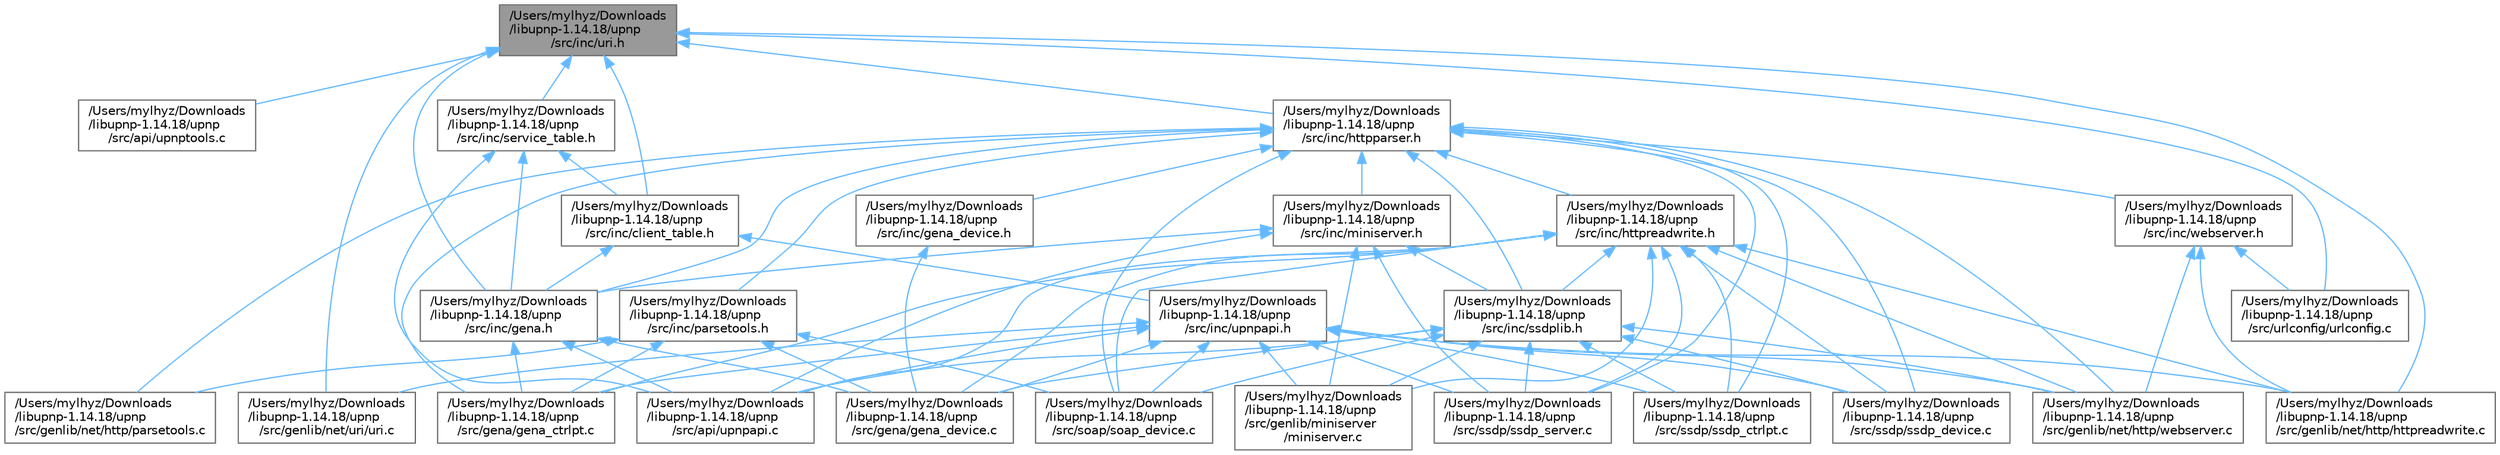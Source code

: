 digraph "/Users/mylhyz/Downloads/libupnp-1.14.18/upnp/src/inc/uri.h"
{
 // LATEX_PDF_SIZE
  bgcolor="transparent";
  edge [fontname=Helvetica,fontsize=10,labelfontname=Helvetica,labelfontsize=10];
  node [fontname=Helvetica,fontsize=10,shape=box,height=0.2,width=0.4];
  Node1 [id="Node000001",label="/Users/mylhyz/Downloads\l/libupnp-1.14.18/upnp\l/src/inc/uri.h",height=0.2,width=0.4,color="gray40", fillcolor="grey60", style="filled", fontcolor="black",tooltip=" "];
  Node1 -> Node2 [id="edge1_Node000001_Node000002",dir="back",color="steelblue1",style="solid",tooltip=" "];
  Node2 [id="Node000002",label="/Users/mylhyz/Downloads\l/libupnp-1.14.18/upnp\l/src/api/upnptools.c",height=0.2,width=0.4,color="grey40", fillcolor="white", style="filled",URL="$upnptools_8c.html",tooltip=" "];
  Node1 -> Node3 [id="edge2_Node000001_Node000003",dir="back",color="steelblue1",style="solid",tooltip=" "];
  Node3 [id="Node000003",label="/Users/mylhyz/Downloads\l/libupnp-1.14.18/upnp\l/src/genlib/net/http/httpreadwrite.c",height=0.2,width=0.4,color="grey40", fillcolor="white", style="filled",URL="$httpreadwrite_8c.html",tooltip=" "];
  Node1 -> Node4 [id="edge3_Node000001_Node000004",dir="back",color="steelblue1",style="solid",tooltip=" "];
  Node4 [id="Node000004",label="/Users/mylhyz/Downloads\l/libupnp-1.14.18/upnp\l/src/genlib/net/uri/uri.c",height=0.2,width=0.4,color="grey40", fillcolor="white", style="filled",URL="$uri_8c.html",tooltip="Contains functions for uri, url parsing utility."];
  Node1 -> Node5 [id="edge4_Node000001_Node000005",dir="back",color="steelblue1",style="solid",tooltip=" "];
  Node5 [id="Node000005",label="/Users/mylhyz/Downloads\l/libupnp-1.14.18/upnp\l/src/inc/client_table.h",height=0.2,width=0.4,color="grey40", fillcolor="white", style="filled",URL="$client__table_8h.html",tooltip=" "];
  Node5 -> Node6 [id="edge5_Node000005_Node000006",dir="back",color="steelblue1",style="solid",tooltip=" "];
  Node6 [id="Node000006",label="/Users/mylhyz/Downloads\l/libupnp-1.14.18/upnp\l/src/inc/gena.h",height=0.2,width=0.4,color="grey40", fillcolor="white", style="filled",URL="$gena_8h.html",tooltip=" "];
  Node6 -> Node7 [id="edge6_Node000006_Node000007",dir="back",color="steelblue1",style="solid",tooltip=" "];
  Node7 [id="Node000007",label="/Users/mylhyz/Downloads\l/libupnp-1.14.18/upnp\l/src/api/upnpapi.c",height=0.2,width=0.4,color="grey40", fillcolor="white", style="filled",URL="$upnpapi_8c.html",tooltip=" "];
  Node6 -> Node8 [id="edge7_Node000006_Node000008",dir="back",color="steelblue1",style="solid",tooltip=" "];
  Node8 [id="Node000008",label="/Users/mylhyz/Downloads\l/libupnp-1.14.18/upnp\l/src/gena/gena_ctrlpt.c",height=0.2,width=0.4,color="grey40", fillcolor="white", style="filled",URL="$gena__ctrlpt_8c.html",tooltip=" "];
  Node6 -> Node9 [id="edge8_Node000006_Node000009",dir="back",color="steelblue1",style="solid",tooltip=" "];
  Node9 [id="Node000009",label="/Users/mylhyz/Downloads\l/libupnp-1.14.18/upnp\l/src/gena/gena_device.c",height=0.2,width=0.4,color="grey40", fillcolor="white", style="filled",URL="$gena__device_8c.html",tooltip=" "];
  Node5 -> Node10 [id="edge9_Node000005_Node000010",dir="back",color="steelblue1",style="solid",tooltip=" "];
  Node10 [id="Node000010",label="/Users/mylhyz/Downloads\l/libupnp-1.14.18/upnp\l/src/inc/upnpapi.h",height=0.2,width=0.4,color="grey40", fillcolor="white", style="filled",URL="$upnpapi_8h.html",tooltip=" "];
  Node10 -> Node7 [id="edge10_Node000010_Node000007",dir="back",color="steelblue1",style="solid",tooltip=" "];
  Node10 -> Node8 [id="edge11_Node000010_Node000008",dir="back",color="steelblue1",style="solid",tooltip=" "];
  Node10 -> Node9 [id="edge12_Node000010_Node000009",dir="back",color="steelblue1",style="solid",tooltip=" "];
  Node10 -> Node11 [id="edge13_Node000010_Node000011",dir="back",color="steelblue1",style="solid",tooltip=" "];
  Node11 [id="Node000011",label="/Users/mylhyz/Downloads\l/libupnp-1.14.18/upnp\l/src/genlib/miniserver\l/miniserver.c",height=0.2,width=0.4,color="grey40", fillcolor="white", style="filled",URL="$miniserver_8c.html",tooltip="Implements the functionality and utility functions used by the Miniserver module."];
  Node10 -> Node3 [id="edge14_Node000010_Node000003",dir="back",color="steelblue1",style="solid",tooltip=" "];
  Node10 -> Node12 [id="edge15_Node000010_Node000012",dir="back",color="steelblue1",style="solid",tooltip=" "];
  Node12 [id="Node000012",label="/Users/mylhyz/Downloads\l/libupnp-1.14.18/upnp\l/src/genlib/net/http/webserver.c",height=0.2,width=0.4,color="grey40", fillcolor="white", style="filled",URL="$webserver_8c.html",tooltip="Defines the Web Server and has functions to carry out operations of the Web Server."];
  Node10 -> Node4 [id="edge16_Node000010_Node000004",dir="back",color="steelblue1",style="solid",tooltip=" "];
  Node10 -> Node13 [id="edge17_Node000010_Node000013",dir="back",color="steelblue1",style="solid",tooltip=" "];
  Node13 [id="Node000013",label="/Users/mylhyz/Downloads\l/libupnp-1.14.18/upnp\l/src/soap/soap_device.c",height=0.2,width=0.4,color="grey40", fillcolor="white", style="filled",URL="$soap__device_8c.html",tooltip=" "];
  Node10 -> Node14 [id="edge18_Node000010_Node000014",dir="back",color="steelblue1",style="solid",tooltip=" "];
  Node14 [id="Node000014",label="/Users/mylhyz/Downloads\l/libupnp-1.14.18/upnp\l/src/ssdp/ssdp_ctrlpt.c",height=0.2,width=0.4,color="grey40", fillcolor="white", style="filled",URL="$ssdp__ctrlpt_8c.html",tooltip=" "];
  Node10 -> Node15 [id="edge19_Node000010_Node000015",dir="back",color="steelblue1",style="solid",tooltip=" "];
  Node15 [id="Node000015",label="/Users/mylhyz/Downloads\l/libupnp-1.14.18/upnp\l/src/ssdp/ssdp_device.c",height=0.2,width=0.4,color="grey40", fillcolor="white", style="filled",URL="$ssdp__device_8c.html",tooltip=" "];
  Node10 -> Node16 [id="edge20_Node000010_Node000016",dir="back",color="steelblue1",style="solid",tooltip=" "];
  Node16 [id="Node000016",label="/Users/mylhyz/Downloads\l/libupnp-1.14.18/upnp\l/src/ssdp/ssdp_server.c",height=0.2,width=0.4,color="grey40", fillcolor="white", style="filled",URL="$ssdp__server_8c.html",tooltip=" "];
  Node1 -> Node6 [id="edge21_Node000001_Node000006",dir="back",color="steelblue1",style="solid",tooltip=" "];
  Node1 -> Node17 [id="edge22_Node000001_Node000017",dir="back",color="steelblue1",style="solid",tooltip=" "];
  Node17 [id="Node000017",label="/Users/mylhyz/Downloads\l/libupnp-1.14.18/upnp\l/src/inc/httpparser.h",height=0.2,width=0.4,color="grey40", fillcolor="white", style="filled",URL="$httpparser_8h.html",tooltip=" "];
  Node17 -> Node8 [id="edge23_Node000017_Node000008",dir="back",color="steelblue1",style="solid",tooltip=" "];
  Node17 -> Node18 [id="edge24_Node000017_Node000018",dir="back",color="steelblue1",style="solid",tooltip=" "];
  Node18 [id="Node000018",label="/Users/mylhyz/Downloads\l/libupnp-1.14.18/upnp\l/src/genlib/net/http/parsetools.c",height=0.2,width=0.4,color="grey40", fillcolor="white", style="filled",URL="$parsetools_8c.html",tooltip=" "];
  Node17 -> Node12 [id="edge25_Node000017_Node000012",dir="back",color="steelblue1",style="solid",tooltip=" "];
  Node17 -> Node6 [id="edge26_Node000017_Node000006",dir="back",color="steelblue1",style="solid",tooltip=" "];
  Node17 -> Node19 [id="edge27_Node000017_Node000019",dir="back",color="steelblue1",style="solid",tooltip=" "];
  Node19 [id="Node000019",label="/Users/mylhyz/Downloads\l/libupnp-1.14.18/upnp\l/src/inc/gena_device.h",height=0.2,width=0.4,color="grey40", fillcolor="white", style="filled",URL="$gena__device_8h.html",tooltip=" "];
  Node19 -> Node9 [id="edge28_Node000019_Node000009",dir="back",color="steelblue1",style="solid",tooltip=" "];
  Node17 -> Node20 [id="edge29_Node000017_Node000020",dir="back",color="steelblue1",style="solid",tooltip=" "];
  Node20 [id="Node000020",label="/Users/mylhyz/Downloads\l/libupnp-1.14.18/upnp\l/src/inc/httpreadwrite.h",height=0.2,width=0.4,color="grey40", fillcolor="white", style="filled",URL="$httpreadwrite_8h_source.html",tooltip=" "];
  Node20 -> Node7 [id="edge30_Node000020_Node000007",dir="back",color="steelblue1",style="solid",tooltip=" "];
  Node20 -> Node8 [id="edge31_Node000020_Node000008",dir="back",color="steelblue1",style="solid",tooltip=" "];
  Node20 -> Node9 [id="edge32_Node000020_Node000009",dir="back",color="steelblue1",style="solid",tooltip=" "];
  Node20 -> Node11 [id="edge33_Node000020_Node000011",dir="back",color="steelblue1",style="solid",tooltip=" "];
  Node20 -> Node3 [id="edge34_Node000020_Node000003",dir="back",color="steelblue1",style="solid",tooltip=" "];
  Node20 -> Node12 [id="edge35_Node000020_Node000012",dir="back",color="steelblue1",style="solid",tooltip=" "];
  Node20 -> Node21 [id="edge36_Node000020_Node000021",dir="back",color="steelblue1",style="solid",tooltip=" "];
  Node21 [id="Node000021",label="/Users/mylhyz/Downloads\l/libupnp-1.14.18/upnp\l/src/inc/ssdplib.h",height=0.2,width=0.4,color="grey40", fillcolor="white", style="filled",URL="$ssdplib_8h.html",tooltip=" "];
  Node21 -> Node7 [id="edge37_Node000021_Node000007",dir="back",color="steelblue1",style="solid",tooltip=" "];
  Node21 -> Node9 [id="edge38_Node000021_Node000009",dir="back",color="steelblue1",style="solid",tooltip=" "];
  Node21 -> Node11 [id="edge39_Node000021_Node000011",dir="back",color="steelblue1",style="solid",tooltip=" "];
  Node21 -> Node12 [id="edge40_Node000021_Node000012",dir="back",color="steelblue1",style="solid",tooltip=" "];
  Node21 -> Node13 [id="edge41_Node000021_Node000013",dir="back",color="steelblue1",style="solid",tooltip=" "];
  Node21 -> Node14 [id="edge42_Node000021_Node000014",dir="back",color="steelblue1",style="solid",tooltip=" "];
  Node21 -> Node15 [id="edge43_Node000021_Node000015",dir="back",color="steelblue1",style="solid",tooltip=" "];
  Node21 -> Node16 [id="edge44_Node000021_Node000016",dir="back",color="steelblue1",style="solid",tooltip=" "];
  Node20 -> Node13 [id="edge45_Node000020_Node000013",dir="back",color="steelblue1",style="solid",tooltip=" "];
  Node20 -> Node14 [id="edge46_Node000020_Node000014",dir="back",color="steelblue1",style="solid",tooltip=" "];
  Node20 -> Node15 [id="edge47_Node000020_Node000015",dir="back",color="steelblue1",style="solid",tooltip=" "];
  Node20 -> Node16 [id="edge48_Node000020_Node000016",dir="back",color="steelblue1",style="solid",tooltip=" "];
  Node17 -> Node22 [id="edge49_Node000017_Node000022",dir="back",color="steelblue1",style="solid",tooltip=" "];
  Node22 [id="Node000022",label="/Users/mylhyz/Downloads\l/libupnp-1.14.18/upnp\l/src/inc/miniserver.h",height=0.2,width=0.4,color="grey40", fillcolor="white", style="filled",URL="$miniserver_8h.html",tooltip=" "];
  Node22 -> Node7 [id="edge50_Node000022_Node000007",dir="back",color="steelblue1",style="solid",tooltip=" "];
  Node22 -> Node11 [id="edge51_Node000022_Node000011",dir="back",color="steelblue1",style="solid",tooltip=" "];
  Node22 -> Node6 [id="edge52_Node000022_Node000006",dir="back",color="steelblue1",style="solid",tooltip=" "];
  Node22 -> Node21 [id="edge53_Node000022_Node000021",dir="back",color="steelblue1",style="solid",tooltip=" "];
  Node22 -> Node16 [id="edge54_Node000022_Node000016",dir="back",color="steelblue1",style="solid",tooltip=" "];
  Node17 -> Node23 [id="edge55_Node000017_Node000023",dir="back",color="steelblue1",style="solid",tooltip=" "];
  Node23 [id="Node000023",label="/Users/mylhyz/Downloads\l/libupnp-1.14.18/upnp\l/src/inc/parsetools.h",height=0.2,width=0.4,color="grey40", fillcolor="white", style="filled",URL="$parsetools_8h.html",tooltip=" "];
  Node23 -> Node8 [id="edge56_Node000023_Node000008",dir="back",color="steelblue1",style="solid",tooltip=" "];
  Node23 -> Node9 [id="edge57_Node000023_Node000009",dir="back",color="steelblue1",style="solid",tooltip=" "];
  Node23 -> Node18 [id="edge58_Node000023_Node000018",dir="back",color="steelblue1",style="solid",tooltip=" "];
  Node23 -> Node13 [id="edge59_Node000023_Node000013",dir="back",color="steelblue1",style="solid",tooltip=" "];
  Node17 -> Node21 [id="edge60_Node000017_Node000021",dir="back",color="steelblue1",style="solid",tooltip=" "];
  Node17 -> Node24 [id="edge61_Node000017_Node000024",dir="back",color="steelblue1",style="solid",tooltip=" "];
  Node24 [id="Node000024",label="/Users/mylhyz/Downloads\l/libupnp-1.14.18/upnp\l/src/inc/webserver.h",height=0.2,width=0.4,color="grey40", fillcolor="white", style="filled",URL="$webserver_8h_source.html",tooltip=" "];
  Node24 -> Node3 [id="edge62_Node000024_Node000003",dir="back",color="steelblue1",style="solid",tooltip=" "];
  Node24 -> Node12 [id="edge63_Node000024_Node000012",dir="back",color="steelblue1",style="solid",tooltip=" "];
  Node24 -> Node25 [id="edge64_Node000024_Node000025",dir="back",color="steelblue1",style="solid",tooltip=" "];
  Node25 [id="Node000025",label="/Users/mylhyz/Downloads\l/libupnp-1.14.18/upnp\l/src/urlconfig/urlconfig.c",height=0.2,width=0.4,color="grey40", fillcolor="white", style="filled",URL="$urlconfig_8c.html",tooltip=" "];
  Node17 -> Node13 [id="edge65_Node000017_Node000013",dir="back",color="steelblue1",style="solid",tooltip=" "];
  Node17 -> Node14 [id="edge66_Node000017_Node000014",dir="back",color="steelblue1",style="solid",tooltip=" "];
  Node17 -> Node15 [id="edge67_Node000017_Node000015",dir="back",color="steelblue1",style="solid",tooltip=" "];
  Node17 -> Node16 [id="edge68_Node000017_Node000016",dir="back",color="steelblue1",style="solid",tooltip=" "];
  Node1 -> Node26 [id="edge69_Node000001_Node000026",dir="back",color="steelblue1",style="solid",tooltip=" "];
  Node26 [id="Node000026",label="/Users/mylhyz/Downloads\l/libupnp-1.14.18/upnp\l/src/inc/service_table.h",height=0.2,width=0.4,color="grey40", fillcolor="white", style="filled",URL="$service__table_8h.html",tooltip=" "];
  Node26 -> Node7 [id="edge70_Node000026_Node000007",dir="back",color="steelblue1",style="solid",tooltip=" "];
  Node26 -> Node5 [id="edge71_Node000026_Node000005",dir="back",color="steelblue1",style="solid",tooltip=" "];
  Node26 -> Node6 [id="edge72_Node000026_Node000006",dir="back",color="steelblue1",style="solid",tooltip=" "];
  Node1 -> Node25 [id="edge73_Node000001_Node000025",dir="back",color="steelblue1",style="solid",tooltip=" "];
}
